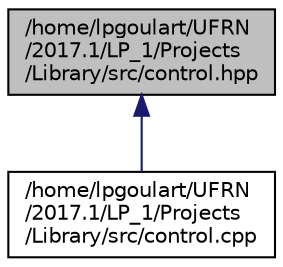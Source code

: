 digraph "/home/lpgoulart/UFRN/2017.1/LP_1/Projects/Library/src/control.hpp"
{
  edge [fontname="Helvetica",fontsize="10",labelfontname="Helvetica",labelfontsize="10"];
  node [fontname="Helvetica",fontsize="10",shape=record];
  Node1 [label="/home/lpgoulart/UFRN\l/2017.1/LP_1/Projects\l/Library/src/control.hpp",height=0.2,width=0.4,color="black", fillcolor="grey75", style="filled", fontcolor="black"];
  Node1 -> Node2 [dir="back",color="midnightblue",fontsize="10",style="solid"];
  Node2 [label="/home/lpgoulart/UFRN\l/2017.1/LP_1/Projects\l/Library/src/control.cpp",height=0.2,width=0.4,color="black", fillcolor="white", style="filled",URL="$control_8cpp.html"];
}
